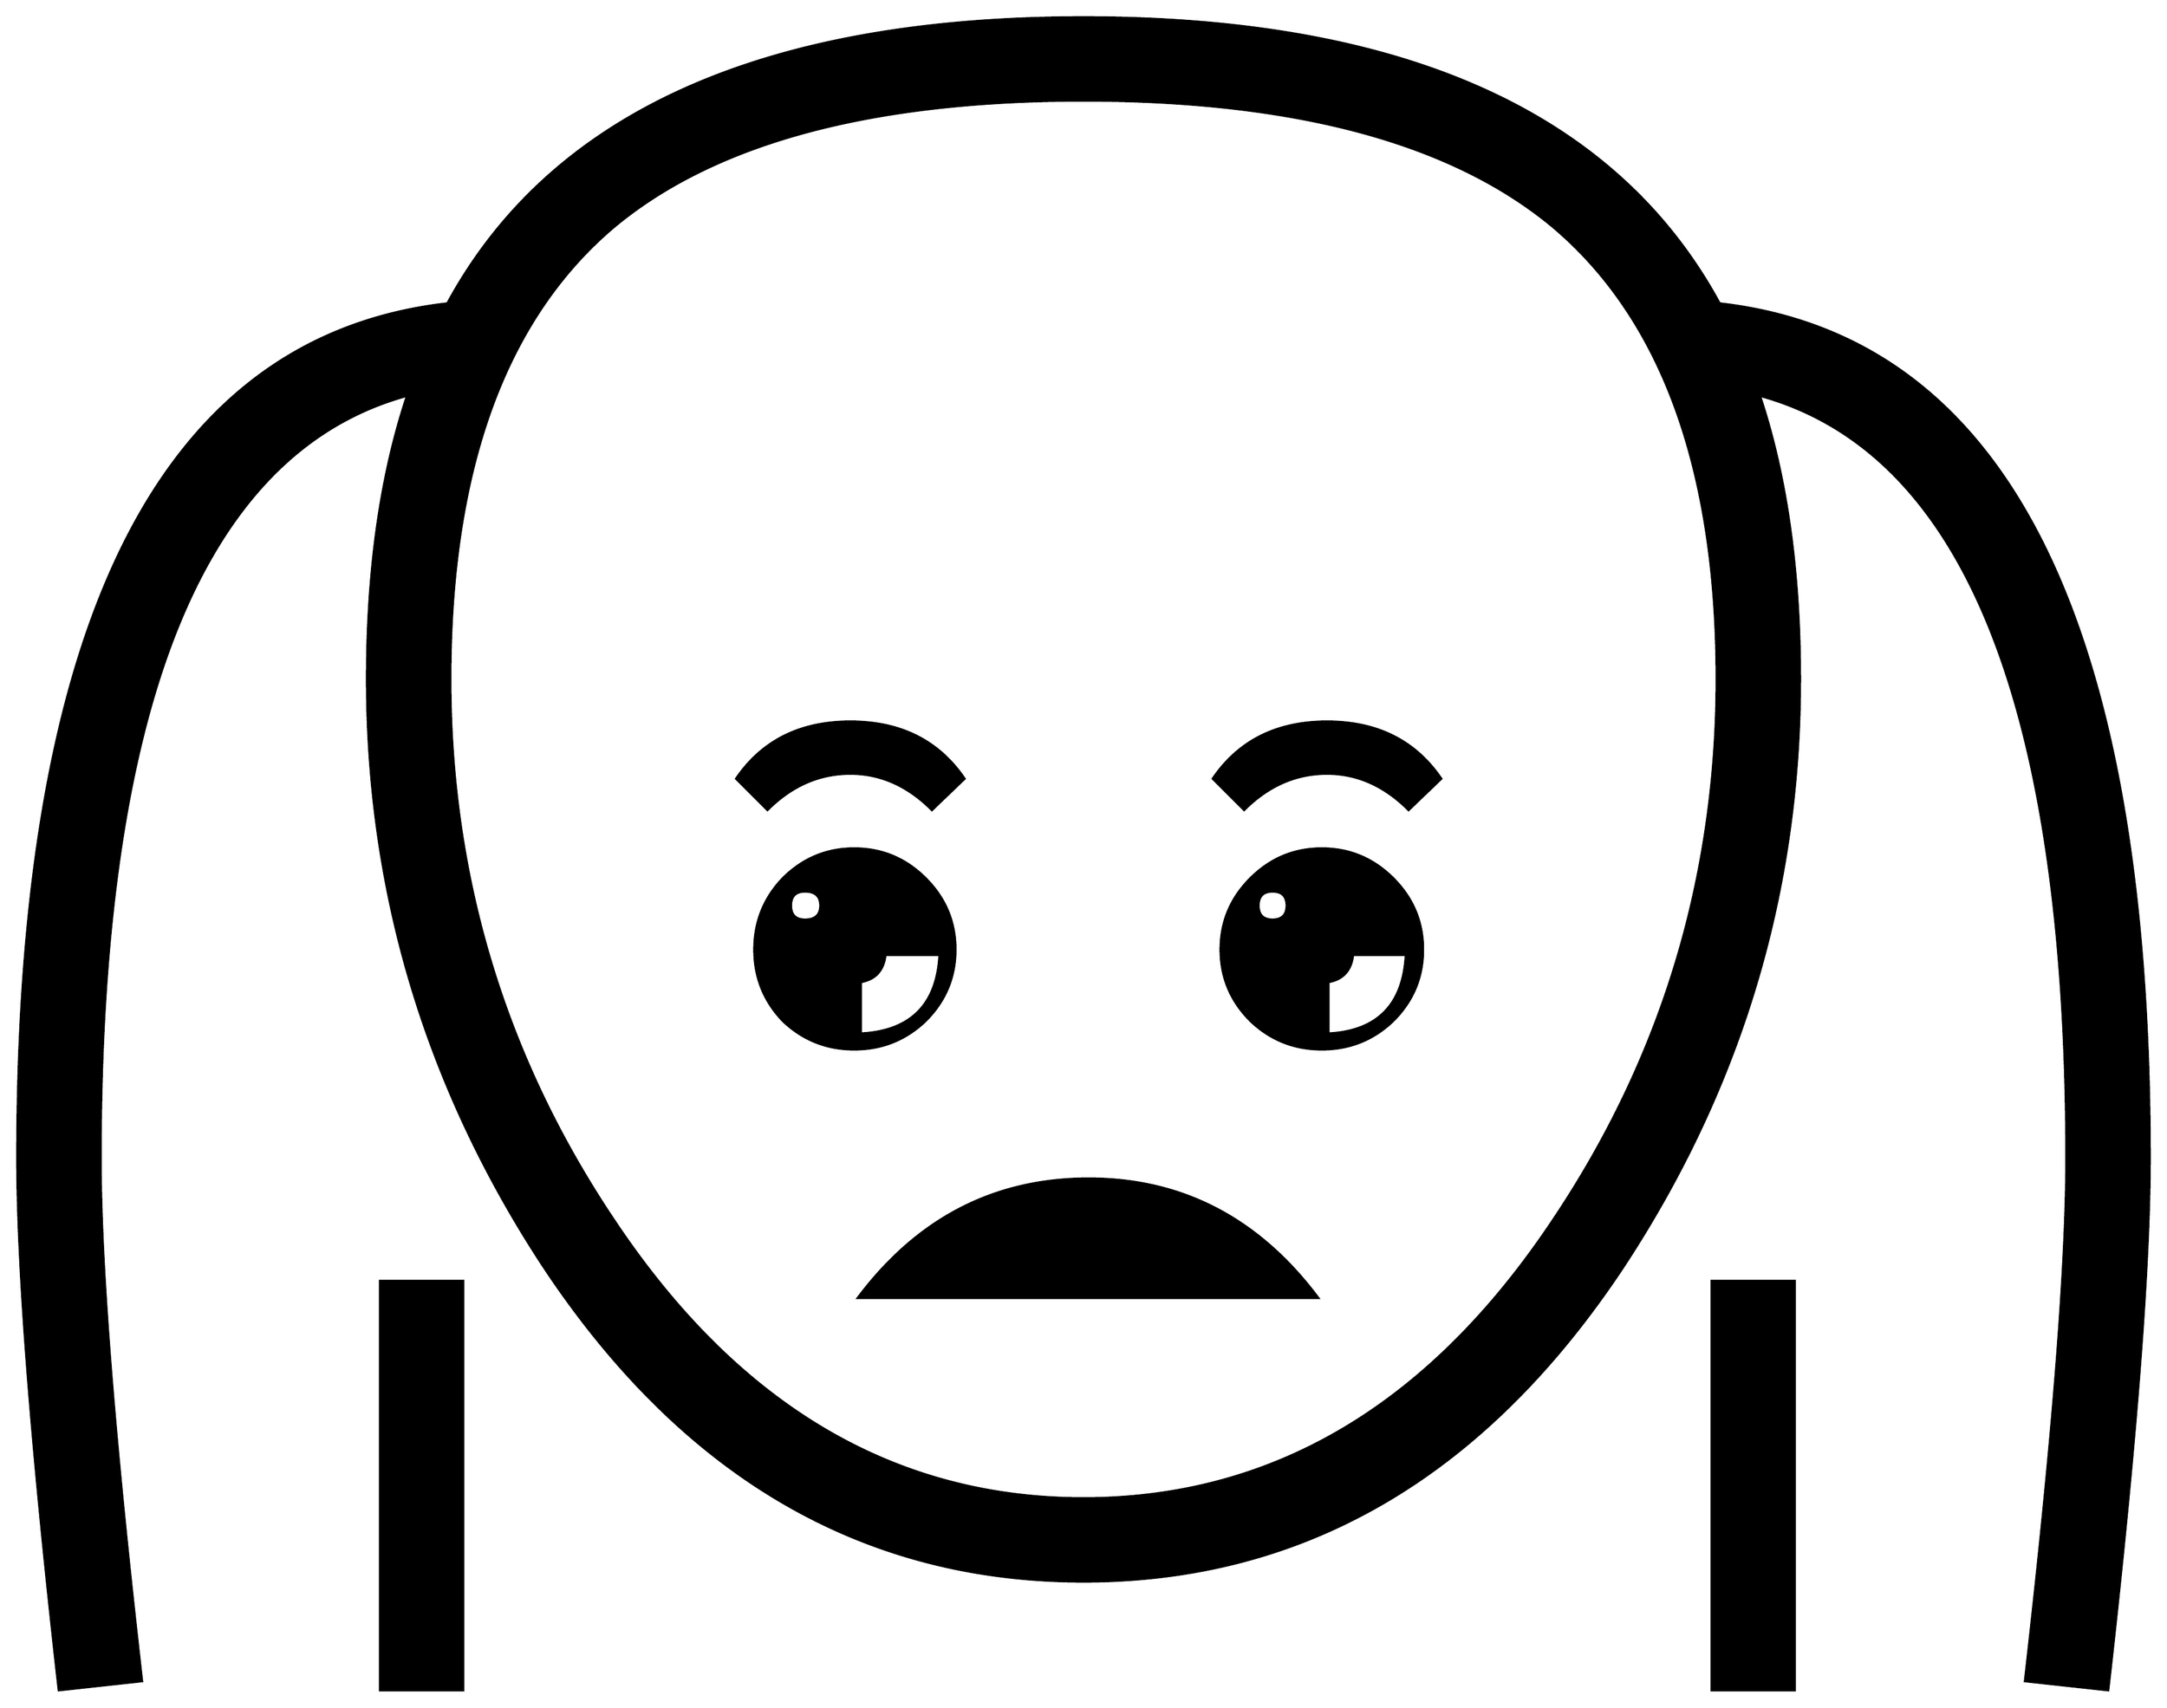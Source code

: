 


\begin{tikzpicture}[y=0.80pt, x=0.80pt, yscale=-1.0, xscale=1.0, inner sep=0pt, outer sep=0pt]
\begin{scope}[shift={(100.0,1782.0)},nonzero rule]
  \path[draw=.,fill=.,line width=1.600pt] (1454.0,-12.0) --
    (1390.0,-12.0) -- (1390.0,-328.0) -- (1454.0,-328.0) --
    (1454.0,-12.0) -- cycle(1728.0,-423.0) .. controls
    (1728.0,-337.667) and (1717.333,-200.667) .. (1696.0,-12.0) --
    (1632.0,-19.0) .. controls (1653.333,-205.0) and
    (1664.0,-339.667) .. (1664.0,-423.0) .. controls
    (1664.0,-772.333) and (1585.0,-968.667) .. (1427.0,-1012.0) ..
    controls (1447.667,-950.0) and (1458.0,-877.0) ..
    (1458.0,-793.0) .. controls (1458.0,-628.333) and
    (1412.333,-476.667) .. (1321.0,-338.0) .. controls
    (1213.667,-176.667) and (1075.0,-96.0) .. (905.0,-96.0) ..
    controls (735.0,-96.0) and (596.333,-176.667) .. (489.0,-338.0)
    .. controls (397.667,-476.667) and (352.0,-628.333) ..
    (352.0,-793.0) .. controls (352.0,-877.0) and (362.333,-950.0)
    .. (383.0,-1012.0) .. controls (225.0,-968.667) and
    (146.0,-772.333) .. (146.0,-423.0) .. controls (146.0,-339.667)
    and (156.667,-205.0) .. (178.0,-19.0) -- (114.0,-12.0) ..
    controls (92.667,-200.667) and (82.0,-337.667) .. (82.0,-423.0) ..
    controls (82.0,-837.667) and (192.667,-1057.667) ..
    (414.0,-1083.0) .. controls (494.0,-1230.333) and
    (657.667,-1304.0) .. (905.0,-1304.0) .. controls
    (1152.333,-1304.0) and (1316.0,-1230.333) .. (1396.0,-1083.0) ..
    controls (1617.333,-1057.667) and (1728.0,-837.667) ..
    (1728.0,-423.0) -- cycle(426.0,-12.0) -- (362.0,-12.0) --
    (362.0,-328.0) -- (426.0,-328.0) -- (426.0,-12.0) --
    cycle(1394.0,-793.0) .. controls (1394.0,-954.333) and
    (1352.0,-1070.667) .. (1268.0,-1142.0) .. controls
    (1190.0,-1207.333) and (1069.0,-1240.0) .. (905.0,-1240.0) ..
    controls (741.0,-1240.0) and (620.0,-1207.333) ..
    (542.0,-1142.0) .. controls (458.0,-1070.667) and
    (416.0,-954.333) .. (416.0,-793.0) .. controls (416.0,-639.667)
    and (458.333,-500.0) .. (543.0,-374.0) .. controls
    (638.333,-231.333) and (759.0,-160.0) .. (905.0,-160.0) ..
    controls (1051.0,-160.0) and (1171.667,-231.333) ..
    (1267.0,-374.0) .. controls (1351.667,-500.0) and
    (1394.0,-639.667) .. (1394.0,-793.0) -- cycle(1181.0,-716.0)
    -- (1156.0,-692.0) .. controls (1137.333,-710.667) and
    (1116.333,-720.0) .. (1093.0,-720.0) .. controls
    (1069.0,-720.0) and (1047.667,-710.667) .. (1029.0,-692.0) --
    (1005.0,-716.0) .. controls (1025.0,-745.333) and
    (1054.333,-760.0) .. (1093.0,-760.0) .. controls
    (1131.667,-760.0) and (1161.0,-745.333) .. (1181.0,-716.0) --
    cycle(1167.0,-584.0) .. controls (1167.0,-562.667) and
    (1159.333,-544.333) .. (1144.0,-529.0) .. controls
    (1128.667,-514.333) and (1110.333,-507.0) .. (1089.0,-507.0) ..
    controls (1067.667,-507.0) and (1049.333,-514.333) ..
    (1034.0,-529.0) .. controls (1018.667,-544.333) and
    (1011.0,-562.667) .. (1011.0,-584.0) .. controls
    (1011.0,-605.333) and (1018.667,-623.667) .. (1034.0,-639.0) ..
    controls (1049.333,-654.333) and (1067.667,-662.0) ..
    (1089.0,-662.0) .. controls (1110.333,-662.0) and
    (1128.667,-654.333) .. (1144.0,-639.0) .. controls
    (1159.333,-623.667) and (1167.0,-605.333) .. (1167.0,-584.0) --
    cycle(813.0,-716.0) -- (788.0,-692.0) .. controls
    (769.333,-710.667) and (748.333,-720.0) .. (725.0,-720.0) ..
    controls (701.0,-720.0) and (679.667,-710.667) .. (661.0,-692.0)
    -- (637.0,-716.0) .. controls (657.0,-745.333) and
    (686.333,-760.0) .. (725.0,-760.0) .. controls (763.667,-760.0)
    and (793.0,-745.333) .. (813.0,-716.0) -- cycle(806.0,-584.0)
    .. controls (806.0,-562.667) and (798.333,-544.333) ..
    (783.0,-529.0) .. controls (767.667,-514.333) and (749.333,-507.0)
    .. (728.0,-507.0) .. controls (706.667,-507.0) and
    (688.333,-514.333) .. (673.0,-529.0) .. controls (658.333,-544.333)
    and (651.0,-562.667) .. (651.0,-584.0) .. controls
    (651.0,-605.333) and (658.333,-623.667) .. (673.0,-639.0) ..
    controls (688.333,-654.333) and (706.667,-662.0) .. (728.0,-662.0)
    .. controls (749.333,-662.0) and (767.667,-654.333) ..
    (783.0,-639.0) .. controls (798.333,-623.667) and (806.0,-605.333)
    .. (806.0,-584.0) -- cycle(1086.0,-315.0) -- (731.0,-315.0)
    .. controls (777.0,-376.333) and (836.333,-407.0) ..
    (909.0,-407.0) .. controls (981.0,-407.0) and
    (1040.0,-376.333) .. (1086.0,-315.0) -- cycle(1154.0,-580.0)
    -- (1113.0,-580.0) .. controls (1111.667,-568.0) and
    (1105.333,-561.0) .. (1094.0,-559.0) -- (1094.0,-519.0) ..
    controls (1132.0,-521.0) and (1152.0,-541.333) ..
    (1154.0,-580.0) -- cycle(1062.0,-618.0) .. controls
    (1062.0,-625.333) and (1058.333,-629.0) .. (1051.0,-629.0) ..
    controls (1043.667,-629.0) and (1040.0,-625.333) ..
    (1040.0,-618.0) .. controls (1040.0,-610.667) and
    (1043.667,-607.0) .. (1051.0,-607.0) .. controls
    (1058.333,-607.0) and (1062.0,-610.667) .. (1062.0,-618.0) --
    cycle(794.0,-580.0) -- (752.0,-580.0) .. controls
    (750.667,-568.0) and (744.333,-561.0) .. (733.0,-559.0) --
    (733.0,-519.0) .. controls (771.667,-521.0) and (792.0,-541.333)
    .. (794.0,-580.0) -- cycle(702.0,-618.0) .. controls
    (702.0,-625.333) and (698.0,-629.0) .. (690.0,-629.0) ..
    controls (682.667,-629.0) and (679.0,-625.333) .. (679.0,-618.0)
    .. controls (679.0,-610.667) and (682.667,-607.0) ..
    (690.0,-607.0) .. controls (698.0,-607.0) and (702.0,-610.667)
    .. (702.0,-618.0) -- cycle;
\end{scope}

\end{tikzpicture}

